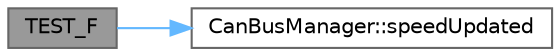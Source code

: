 digraph "TEST_F"
{
 // LATEX_PDF_SIZE
  bgcolor="transparent";
  edge [fontname=Helvetica,fontsize=10,labelfontname=Helvetica,labelfontsize=10];
  node [fontname=Helvetica,fontsize=10,shape=box,height=0.2,width=0.4];
  rankdir="LR";
  Node1 [id="Node000001",label="TEST_F",height=0.2,width=0.4,color="gray40", fillcolor="grey60", style="filled", fontcolor="black",tooltip="Ensures that the speed signal is emitted with the correct value."];
  Node1 -> Node2 [id="edge1_Node000001_Node000002",color="steelblue1",style="solid",tooltip=" "];
  Node2 [id="Node000002",label="CanBusManager::speedUpdated",height=0.2,width=0.4,color="grey40", fillcolor="white", style="filled",URL="$classCanBusManager.html#a26fcbb1afe5a721954bec9f1ac62f991",tooltip="Signal emitted when the speed is updated."];
}
